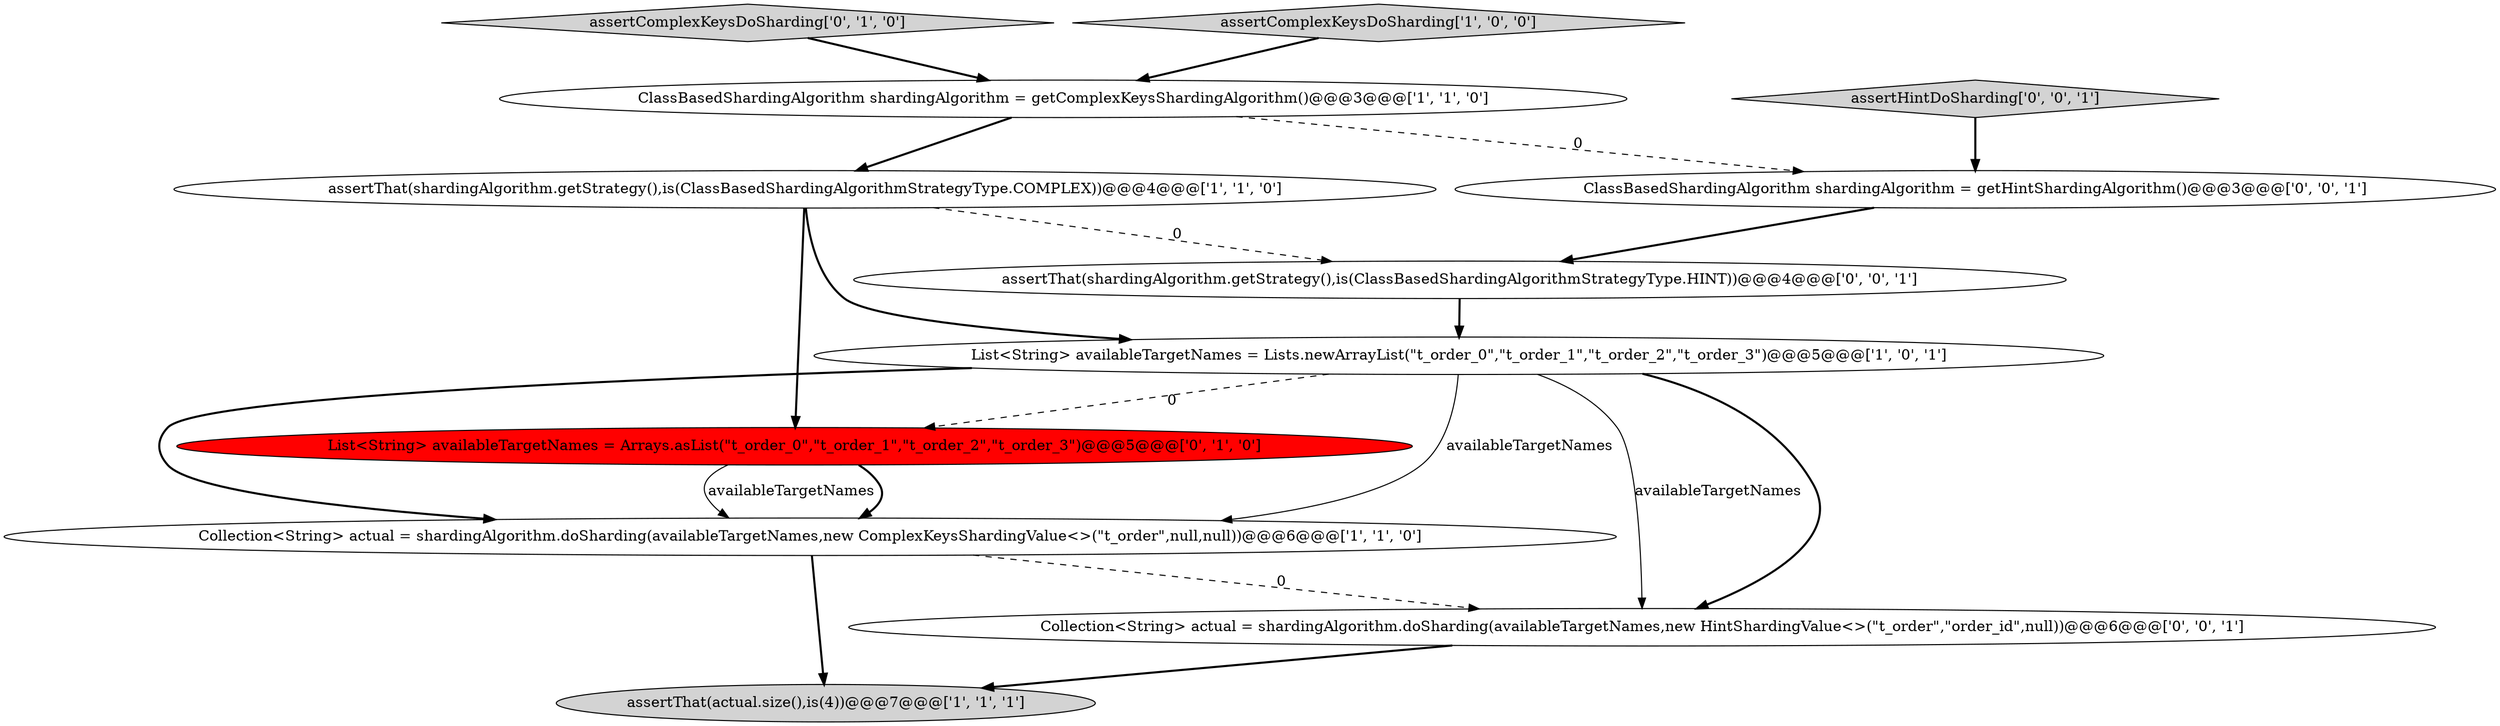 digraph {
3 [style = filled, label = "ClassBasedShardingAlgorithm shardingAlgorithm = getComplexKeysShardingAlgorithm()@@@3@@@['1', '1', '0']", fillcolor = white, shape = ellipse image = "AAA0AAABBB1BBB"];
0 [style = filled, label = "assertThat(actual.size(),is(4))@@@7@@@['1', '1', '1']", fillcolor = lightgray, shape = ellipse image = "AAA0AAABBB1BBB"];
6 [style = filled, label = "List<String> availableTargetNames = Arrays.asList(\"t_order_0\",\"t_order_1\",\"t_order_2\",\"t_order_3\")@@@5@@@['0', '1', '0']", fillcolor = red, shape = ellipse image = "AAA1AAABBB2BBB"];
11 [style = filled, label = "Collection<String> actual = shardingAlgorithm.doSharding(availableTargetNames,new HintShardingValue<>(\"t_order\",\"order_id\",null))@@@6@@@['0', '0', '1']", fillcolor = white, shape = ellipse image = "AAA0AAABBB3BBB"];
5 [style = filled, label = "List<String> availableTargetNames = Lists.newArrayList(\"t_order_0\",\"t_order_1\",\"t_order_2\",\"t_order_3\")@@@5@@@['1', '0', '1']", fillcolor = white, shape = ellipse image = "AAA0AAABBB1BBB"];
2 [style = filled, label = "assertThat(shardingAlgorithm.getStrategy(),is(ClassBasedShardingAlgorithmStrategyType.COMPLEX))@@@4@@@['1', '1', '0']", fillcolor = white, shape = ellipse image = "AAA0AAABBB1BBB"];
7 [style = filled, label = "assertComplexKeysDoSharding['0', '1', '0']", fillcolor = lightgray, shape = diamond image = "AAA0AAABBB2BBB"];
1 [style = filled, label = "Collection<String> actual = shardingAlgorithm.doSharding(availableTargetNames,new ComplexKeysShardingValue<>(\"t_order\",null,null))@@@6@@@['1', '1', '0']", fillcolor = white, shape = ellipse image = "AAA0AAABBB1BBB"];
9 [style = filled, label = "assertHintDoSharding['0', '0', '1']", fillcolor = lightgray, shape = diamond image = "AAA0AAABBB3BBB"];
4 [style = filled, label = "assertComplexKeysDoSharding['1', '0', '0']", fillcolor = lightgray, shape = diamond image = "AAA0AAABBB1BBB"];
8 [style = filled, label = "assertThat(shardingAlgorithm.getStrategy(),is(ClassBasedShardingAlgorithmStrategyType.HINT))@@@4@@@['0', '0', '1']", fillcolor = white, shape = ellipse image = "AAA0AAABBB3BBB"];
10 [style = filled, label = "ClassBasedShardingAlgorithm shardingAlgorithm = getHintShardingAlgorithm()@@@3@@@['0', '0', '1']", fillcolor = white, shape = ellipse image = "AAA0AAABBB3BBB"];
6->1 [style = bold, label=""];
4->3 [style = bold, label=""];
5->1 [style = bold, label=""];
5->11 [style = bold, label=""];
11->0 [style = bold, label=""];
3->10 [style = dashed, label="0"];
1->0 [style = bold, label=""];
9->10 [style = bold, label=""];
3->2 [style = bold, label=""];
10->8 [style = bold, label=""];
8->5 [style = bold, label=""];
5->6 [style = dashed, label="0"];
2->8 [style = dashed, label="0"];
1->11 [style = dashed, label="0"];
2->6 [style = bold, label=""];
5->1 [style = solid, label="availableTargetNames"];
7->3 [style = bold, label=""];
5->11 [style = solid, label="availableTargetNames"];
2->5 [style = bold, label=""];
6->1 [style = solid, label="availableTargetNames"];
}
